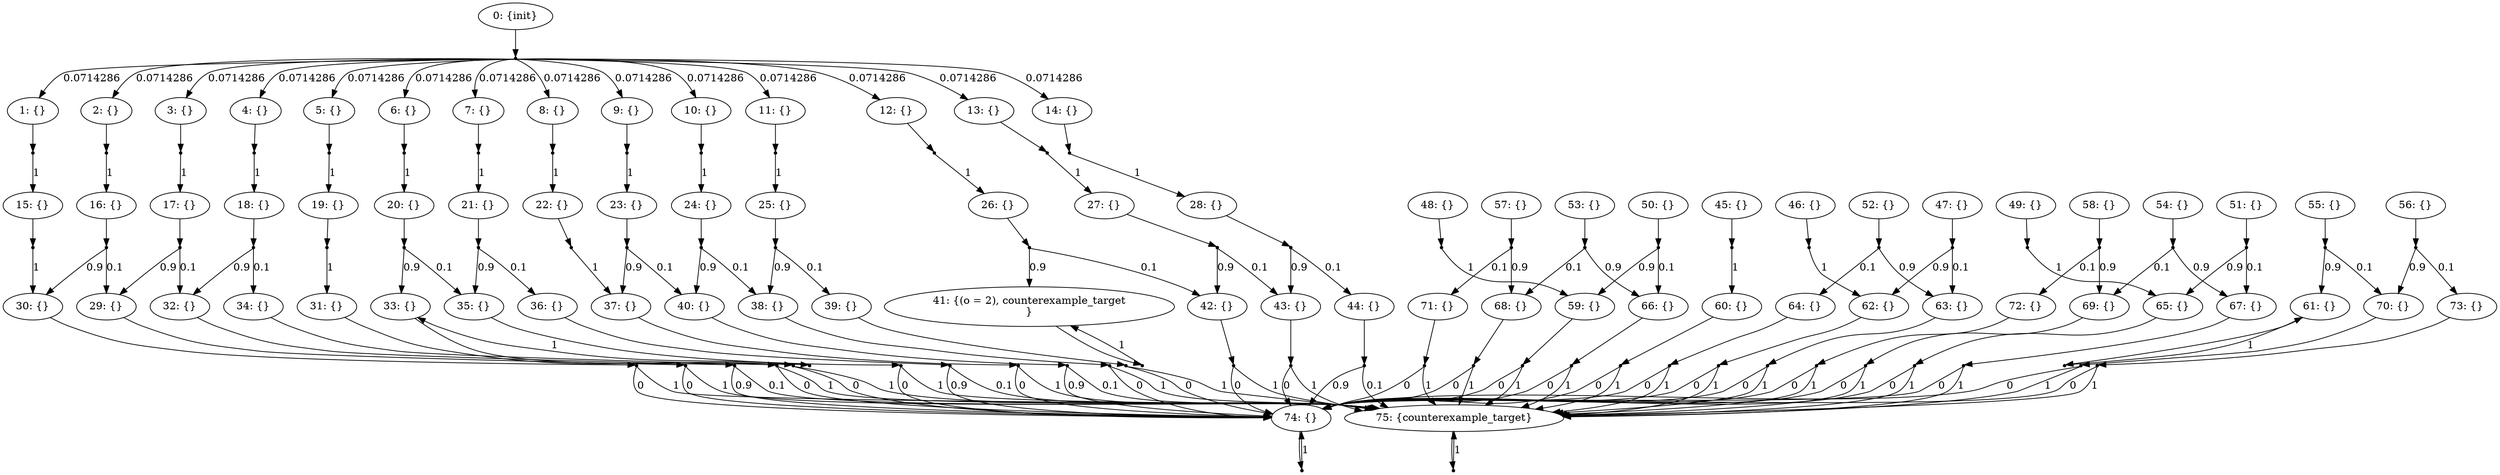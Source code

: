digraph model {
	0 [ label = "0: {init}" ];
	1 [ label = "1: {}" ];
	2 [ label = "2: {}" ];
	3 [ label = "3: {}" ];
	4 [ label = "4: {}" ];
	5 [ label = "5: {}" ];
	6 [ label = "6: {}" ];
	7 [ label = "7: {}" ];
	8 [ label = "8: {}" ];
	9 [ label = "9: {}" ];
	10 [ label = "10: {}" ];
	11 [ label = "11: {}" ];
	12 [ label = "12: {}" ];
	13 [ label = "13: {}" ];
	14 [ label = "14: {}" ];
	15 [ label = "15: {}" ];
	16 [ label = "16: {}" ];
	17 [ label = "17: {}" ];
	18 [ label = "18: {}" ];
	19 [ label = "19: {}" ];
	20 [ label = "20: {}" ];
	21 [ label = "21: {}" ];
	22 [ label = "22: {}" ];
	23 [ label = "23: {}" ];
	24 [ label = "24: {}" ];
	25 [ label = "25: {}" ];
	26 [ label = "26: {}" ];
	27 [ label = "27: {}" ];
	28 [ label = "28: {}" ];
	29 [ label = "29: {}" ];
	30 [ label = "30: {}" ];
	31 [ label = "31: {}" ];
	32 [ label = "32: {}" ];
	33 [ label = "33: {}" ];
	34 [ label = "34: {}" ];
	35 [ label = "35: {}" ];
	36 [ label = "36: {}" ];
	37 [ label = "37: {}" ];
	38 [ label = "38: {}" ];
	39 [ label = "39: {}" ];
	40 [ label = "40: {}" ];
	41 [ label = "41: {(o = 2), counterexample_target
}" ];
	42 [ label = "42: {}" ];
	43 [ label = "43: {}" ];
	44 [ label = "44: {}" ];
	45 [ label = "45: {}" ];
	46 [ label = "46: {}" ];
	47 [ label = "47: {}" ];
	48 [ label = "48: {}" ];
	49 [ label = "49: {}" ];
	50 [ label = "50: {}" ];
	51 [ label = "51: {}" ];
	52 [ label = "52: {}" ];
	53 [ label = "53: {}" ];
	54 [ label = "54: {}" ];
	55 [ label = "55: {}" ];
	56 [ label = "56: {}" ];
	57 [ label = "57: {}" ];
	58 [ label = "58: {}" ];
	59 [ label = "59: {}" ];
	60 [ label = "60: {}" ];
	61 [ label = "61: {}" ];
	62 [ label = "62: {}" ];
	63 [ label = "63: {}" ];
	64 [ label = "64: {}" ];
	65 [ label = "65: {}" ];
	66 [ label = "66: {}" ];
	67 [ label = "67: {}" ];
	68 [ label = "68: {}" ];
	69 [ label = "69: {}" ];
	70 [ label = "70: {}" ];
	71 [ label = "71: {}" ];
	72 [ label = "72: {}" ];
	73 [ label = "73: {}" ];
	74 [ label = "74: {}" ];
	75 [ label = "75: {counterexample_target}" ];
	"0c0" [shape = "point"];
	0 -> "0c0";
	"0c0" -> 1 [ label= "0.0714286" ];
	"0c0" -> 2 [ label= "0.0714286" ];
	"0c0" -> 3 [ label= "0.0714286" ];
	"0c0" -> 4 [ label= "0.0714286" ];
	"0c0" -> 5 [ label= "0.0714286" ];
	"0c0" -> 6 [ label= "0.0714286" ];
	"0c0" -> 7 [ label= "0.0714286" ];
	"0c0" -> 8 [ label= "0.0714286" ];
	"0c0" -> 9 [ label= "0.0714286" ];
	"0c0" -> 10 [ label= "0.0714286" ];
	"0c0" -> 11 [ label= "0.0714286" ];
	"0c0" -> 12 [ label= "0.0714286" ];
	"0c0" -> 13 [ label= "0.0714286" ];
	"0c0" -> 14 [ label= "0.0714286" ];
	"1c0" [shape = "point"];
	1 -> "1c0";
	"1c0" -> 15 [ label= "1" ];
	"2c0" [shape = "point"];
	2 -> "2c0";
	"2c0" -> 16 [ label= "1" ];
	"3c0" [shape = "point"];
	3 -> "3c0";
	"3c0" -> 17 [ label= "1" ];
	"4c0" [shape = "point"];
	4 -> "4c0";
	"4c0" -> 18 [ label= "1" ];
	"5c0" [shape = "point"];
	5 -> "5c0";
	"5c0" -> 19 [ label= "1" ];
	"6c0" [shape = "point"];
	6 -> "6c0";
	"6c0" -> 20 [ label= "1" ];
	"7c0" [shape = "point"];
	7 -> "7c0";
	"7c0" -> 21 [ label= "1" ];
	"8c0" [shape = "point"];
	8 -> "8c0";
	"8c0" -> 22 [ label= "1" ];
	"9c0" [shape = "point"];
	9 -> "9c0";
	"9c0" -> 23 [ label= "1" ];
	"10c0" [shape = "point"];
	10 -> "10c0";
	"10c0" -> 24 [ label= "1" ];
	"11c0" [shape = "point"];
	11 -> "11c0";
	"11c0" -> 25 [ label= "1" ];
	"12c0" [shape = "point"];
	12 -> "12c0";
	"12c0" -> 26 [ label= "1" ];
	"13c0" [shape = "point"];
	13 -> "13c0";
	"13c0" -> 27 [ label= "1" ];
	"14c0" [shape = "point"];
	14 -> "14c0";
	"14c0" -> 28 [ label= "1" ];
	"15c0" [shape = "point"];
	15 -> "15c0";
	"15c0" -> 30 [ label= "1" ];
	"16c0" [shape = "point"];
	16 -> "16c0";
	"16c0" -> 29 [ label= "0.1" ];
	"16c0" -> 30 [ label= "0.9" ];
	"17c0" [shape = "point"];
	17 -> "17c0";
	"17c0" -> 29 [ label= "0.9" ];
	"17c0" -> 32 [ label= "0.1" ];
	"18c0" [shape = "point"];
	18 -> "18c0";
	"18c0" -> 32 [ label= "0.9" ];
	"18c0" -> 34 [ label= "0.1" ];
	"19c0" [shape = "point"];
	19 -> "19c0";
	"19c0" -> 31 [ label= "1" ];
	"20c0" [shape = "point"];
	20 -> "20c0";
	"20c0" -> 33 [ label= "0.9" ];
	"20c0" -> 35 [ label= "0.1" ];
	"21c0" [shape = "point"];
	21 -> "21c0";
	"21c0" -> 35 [ label= "0.9" ];
	"21c0" -> 36 [ label= "0.1" ];
	"22c0" [shape = "point"];
	22 -> "22c0";
	"22c0" -> 37 [ label= "1" ];
	"23c0" [shape = "point"];
	23 -> "23c0";
	"23c0" -> 37 [ label= "0.9" ];
	"23c0" -> 40 [ label= "0.1" ];
	"24c0" [shape = "point"];
	24 -> "24c0";
	"24c0" -> 38 [ label= "0.1" ];
	"24c0" -> 40 [ label= "0.9" ];
	"25c0" [shape = "point"];
	25 -> "25c0";
	"25c0" -> 38 [ label= "0.9" ];
	"25c0" -> 39 [ label= "0.1" ];
	"26c0" [shape = "point"];
	26 -> "26c0";
	"26c0" -> 41 [ label= "0.9" ];
	"26c0" -> 42 [ label= "0.1" ];
	"27c0" [shape = "point"];
	27 -> "27c0";
	"27c0" -> 42 [ label= "0.9" ];
	"27c0" -> 43 [ label= "0.1" ];
	"28c0" [shape = "point"];
	28 -> "28c0";
	"28c0" -> 43 [ label= "0.9" ];
	"28c0" -> 44 [ label= "0.1" ];
	"29c0" [shape = "point"];
	29 -> "29c0";
	"29c0" -> 74 [ label= "0" ];
	"29c0" -> 75 [ label= "1" ];
	"30c0" [shape = "point"];
	30 -> "30c0";
	"30c0" -> 74 [ label= "0" ];
	"30c0" -> 75 [ label= "1" ];
	"31c0" [shape = "point"];
	31 -> "31c0";
	"31c0" -> 74 [ label= "0" ];
	"31c0" -> 75 [ label= "1" ];
	"32c0" [shape = "point"];
	32 -> "32c0";
	"32c0" -> 74 [ label= "0.9" ];
	"32c0" -> 75 [ label= "0.1" ];
	"33c0" [shape = "point"];
	33 -> "33c0";
	"33c0" -> 33 [ label= "1" ];
	"34c0" [shape = "point"];
	34 -> "34c0";
	"34c0" -> 74 [ label= "0" ];
	"34c0" -> 75 [ label= "1" ];
	"35c0" [shape = "point"];
	35 -> "35c0";
	"35c0" -> 74 [ label= "0" ];
	"35c0" -> 75 [ label= "1" ];
	"36c0" [shape = "point"];
	36 -> "36c0";
	"36c0" -> 74 [ label= "0.9" ];
	"36c0" -> 75 [ label= "0.1" ];
	"37c0" [shape = "point"];
	37 -> "37c0";
	"37c0" -> 74 [ label= "0" ];
	"37c0" -> 75 [ label= "1" ];
	"38c0" [shape = "point"];
	38 -> "38c0";
	"38c0" -> 74 [ label= "0" ];
	"38c0" -> 75 [ label= "1" ];
	"39c0" [shape = "point"];
	39 -> "39c0";
	"39c0" -> 74 [ label= "0" ];
	"39c0" -> 75 [ label= "1" ];
	"40c0" [shape = "point"];
	40 -> "40c0";
	"40c0" -> 74 [ label= "0.9" ];
	"40c0" -> 75 [ label= "0.1" ];
	"41c0" [shape = "point"];
	41 -> "41c0";
	"41c0" -> 41 [ label= "1" ];
	"42c0" [shape = "point"];
	42 -> "42c0";
	"42c0" -> 74 [ label= "0" ];
	"42c0" -> 75 [ label= "1" ];
	"43c0" [shape = "point"];
	43 -> "43c0";
	"43c0" -> 74 [ label= "0" ];
	"43c0" -> 75 [ label= "1" ];
	"44c0" [shape = "point"];
	44 -> "44c0";
	"44c0" -> 74 [ label= "0.9" ];
	"44c0" -> 75 [ label= "0.1" ];
	"45c0" [shape = "point"];
	45 -> "45c0";
	"45c0" -> 60 [ label= "1" ];
	"46c0" [shape = "point"];
	46 -> "46c0";
	"46c0" -> 62 [ label= "1" ];
	"47c0" [shape = "point"];
	47 -> "47c0";
	"47c0" -> 62 [ label= "0.9" ];
	"47c0" -> 63 [ label= "0.1" ];
	"48c0" [shape = "point"];
	48 -> "48c0";
	"48c0" -> 59 [ label= "1" ];
	"49c0" [shape = "point"];
	49 -> "49c0";
	"49c0" -> 65 [ label= "1" ];
	"50c0" [shape = "point"];
	50 -> "50c0";
	"50c0" -> 59 [ label= "0.9" ];
	"50c0" -> 66 [ label= "0.1" ];
	"51c0" [shape = "point"];
	51 -> "51c0";
	"51c0" -> 65 [ label= "0.9" ];
	"51c0" -> 67 [ label= "0.1" ];
	"52c0" [shape = "point"];
	52 -> "52c0";
	"52c0" -> 63 [ label= "0.9" ];
	"52c0" -> 64 [ label= "0.1" ];
	"53c0" [shape = "point"];
	53 -> "53c0";
	"53c0" -> 66 [ label= "0.9" ];
	"53c0" -> 68 [ label= "0.1" ];
	"54c0" [shape = "point"];
	54 -> "54c0";
	"54c0" -> 67 [ label= "0.9" ];
	"54c0" -> 69 [ label= "0.1" ];
	"55c0" [shape = "point"];
	55 -> "55c0";
	"55c0" -> 61 [ label= "0.9" ];
	"55c0" -> 70 [ label= "0.1" ];
	"56c0" [shape = "point"];
	56 -> "56c0";
	"56c0" -> 70 [ label= "0.9" ];
	"56c0" -> 73 [ label= "0.1" ];
	"57c0" [shape = "point"];
	57 -> "57c0";
	"57c0" -> 68 [ label= "0.9" ];
	"57c0" -> 71 [ label= "0.1" ];
	"58c0" [shape = "point"];
	58 -> "58c0";
	"58c0" -> 69 [ label= "0.9" ];
	"58c0" -> 72 [ label= "0.1" ];
	"59c0" [shape = "point"];
	59 -> "59c0";
	"59c0" -> 74 [ label= "0" ];
	"59c0" -> 75 [ label= "1" ];
	"60c0" [shape = "point"];
	60 -> "60c0";
	"60c0" -> 74 [ label= "0" ];
	"60c0" -> 75 [ label= "1" ];
	"61c0" [shape = "point"];
	61 -> "61c0";
	"61c0" -> 61 [ label= "1" ];
	"62c0" [shape = "point"];
	62 -> "62c0";
	"62c0" -> 74 [ label= "0" ];
	"62c0" -> 75 [ label= "1" ];
	"63c0" [shape = "point"];
	63 -> "63c0";
	"63c0" -> 74 [ label= "0" ];
	"63c0" -> 75 [ label= "1" ];
	"64c0" [shape = "point"];
	64 -> "64c0";
	"64c0" -> 74 [ label= "0" ];
	"64c0" -> 75 [ label= "1" ];
	"65c0" [shape = "point"];
	65 -> "65c0";
	"65c0" -> 74 [ label= "0" ];
	"65c0" -> 75 [ label= "1" ];
	"66c0" [shape = "point"];
	66 -> "66c0";
	"66c0" -> 74 [ label= "0" ];
	"66c0" -> 75 [ label= "1" ];
	"67c0" [shape = "point"];
	67 -> "67c0";
	"67c0" -> 74 [ label= "0" ];
	"67c0" -> 75 [ label= "1" ];
	"68c0" [shape = "point"];
	68 -> "68c0";
	"68c0" -> 74 [ label= "0" ];
	"68c0" -> 75 [ label= "1" ];
	"69c0" [shape = "point"];
	69 -> "69c0";
	"69c0" -> 74 [ label= "0" ];
	"69c0" -> 75 [ label= "1" ];
	"70c0" [shape = "point"];
	70 -> "70c0";
	"70c0" -> 74 [ label= "0" ];
	"70c0" -> 75 [ label= "1" ];
	"71c0" [shape = "point"];
	71 -> "71c0";
	"71c0" -> 74 [ label= "0" ];
	"71c0" -> 75 [ label= "1" ];
	"72c0" [shape = "point"];
	72 -> "72c0";
	"72c0" -> 74 [ label= "0" ];
	"72c0" -> 75 [ label= "1" ];
	"73c0" [shape = "point"];
	73 -> "73c0";
	"73c0" -> 74 [ label= "0" ];
	"73c0" -> 75 [ label= "1" ];
	"74c0" [shape = "point"];
	74 -> "74c0";
	"74c0" -> 74 [ label= "1" ];
	"75c0" [shape = "point"];
	75 -> "75c0";
	"75c0" -> 75 [ label= "1" ];
}
